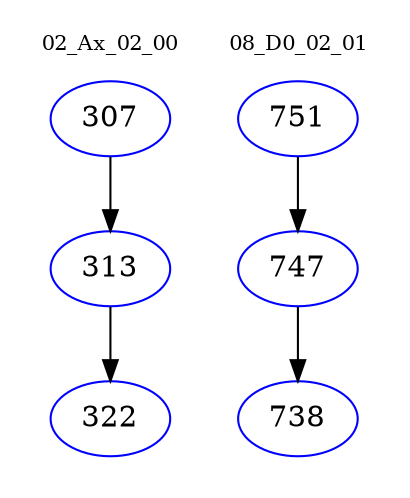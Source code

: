 digraph{
subgraph cluster_0 {
color = white
label = "02_Ax_02_00";
fontsize=10;
T0_307 [label="307", color="blue"]
T0_307 -> T0_313 [color="black"]
T0_313 [label="313", color="blue"]
T0_313 -> T0_322 [color="black"]
T0_322 [label="322", color="blue"]
}
subgraph cluster_1 {
color = white
label = "08_D0_02_01";
fontsize=10;
T1_751 [label="751", color="blue"]
T1_751 -> T1_747 [color="black"]
T1_747 [label="747", color="blue"]
T1_747 -> T1_738 [color="black"]
T1_738 [label="738", color="blue"]
}
}

